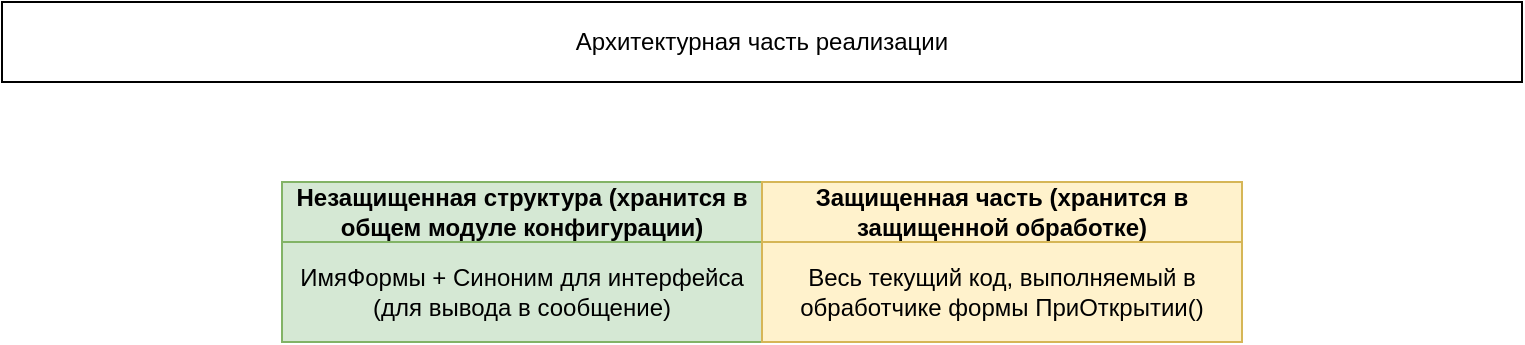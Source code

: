 <mxfile version="20.1.1" type="github" pages="2">
  <diagram id="Mf5A8baf47a3lFX-xt1y" name="Архитектурная часть">
    <mxGraphModel dx="1673" dy="925" grid="1" gridSize="10" guides="1" tooltips="1" connect="1" arrows="1" fold="1" page="1" pageScale="1" pageWidth="827" pageHeight="1169" math="0" shadow="0">
      <root>
        <mxCell id="0" />
        <mxCell id="1" parent="0" />
        <mxCell id="Lkw1FPNS6HBRP2Hc-tfF-1" value="ИмяФормы + Синоним для интерфейса (для вывода в сообщение)" style="rounded=0;whiteSpace=wrap;html=1;fillColor=#d5e8d4;strokeColor=#82b366;" vertex="1" parent="1">
          <mxGeometry x="180" y="120" width="240" height="50" as="geometry" />
        </mxCell>
        <mxCell id="Lkw1FPNS6HBRP2Hc-tfF-2" value="Весь текущий код, выполняемый в обработчике формы ПриОткрытии()" style="rounded=0;whiteSpace=wrap;html=1;fillColor=#fff2cc;strokeColor=#d6b656;" vertex="1" parent="1">
          <mxGeometry x="420" y="120" width="240" height="50" as="geometry" />
        </mxCell>
        <mxCell id="Lkw1FPNS6HBRP2Hc-tfF-7" value="Архитектурная часть реализации" style="rounded=0;whiteSpace=wrap;html=1;" vertex="1" parent="1">
          <mxGeometry x="40" width="760" height="40" as="geometry" />
        </mxCell>
        <mxCell id="Lkw1FPNS6HBRP2Hc-tfF-9" value="Незащищенная структура (хранится в общем модуле конфигурации)" style="rounded=0;whiteSpace=wrap;html=1;fillColor=#d5e8d4;strokeColor=#82b366;fontStyle=1" vertex="1" parent="1">
          <mxGeometry x="180" y="90" width="240" height="30" as="geometry" />
        </mxCell>
        <mxCell id="Lkw1FPNS6HBRP2Hc-tfF-10" value="Защищенная часть (хранится в защищенной обработке)" style="rounded=0;whiteSpace=wrap;html=1;fontStyle=1;fillColor=#fff2cc;strokeColor=#d6b656;" vertex="1" parent="1">
          <mxGeometry x="420" y="90" width="240" height="30" as="geometry" />
        </mxCell>
      </root>
    </mxGraphModel>
  </diagram>
  <diagram id="PHcCnNVj9aNwv16v9_i7" name="Логическая часть">
    <mxGraphModel dx="1422" dy="786" grid="1" gridSize="10" guides="1" tooltips="1" connect="1" arrows="1" fold="1" page="1" pageScale="1" pageWidth="827" pageHeight="1169" math="0" shadow="0">
      <root>
        <mxCell id="0" />
        <mxCell id="1" parent="0" />
        <mxCell id="vmrOqhqx_6KtgIPyzVGw-1" value="Логическая часть реализации" style="rounded=0;whiteSpace=wrap;html=1;" vertex="1" parent="1">
          <mxGeometry x="40" width="760" height="40" as="geometry" />
        </mxCell>
        <mxCell id="nCdtCIxPB1jtcD1M5P0f-1" style="edgeStyle=orthogonalEdgeStyle;rounded=0;orthogonalLoop=1;jettySize=auto;html=1;entryX=0.5;entryY=0;entryDx=0;entryDy=0;" edge="1" parent="1" source="vmrOqhqx_6KtgIPyzVGw-2" target="vmrOqhqx_6KtgIPyzVGw-13">
          <mxGeometry relative="1" as="geometry" />
        </mxCell>
        <mxCell id="vmrOqhqx_6KtgIPyzVGw-2" value="В обработчике формы ПриОткрытии() вызываем метод защищенной обработки" style="rounded=0;whiteSpace=wrap;html=1;" vertex="1" parent="1">
          <mxGeometry x="275" y="80" width="290" height="70" as="geometry" />
        </mxCell>
        <mxCell id="vmrOqhqx_6KtgIPyzVGw-3" style="edgeStyle=orthogonalEdgeStyle;rounded=0;orthogonalLoop=1;jettySize=auto;html=1;entryX=0.5;entryY=0;entryDx=0;entryDy=0;exitX=0.5;exitY=1;exitDx=0;exitDy=0;" edge="1" parent="1" source="vmrOqhqx_6KtgIPyzVGw-4" target="vmrOqhqx_6KtgIPyzVGw-12">
          <mxGeometry relative="1" as="geometry">
            <mxPoint x="205" y="690" as="targetPoint" />
          </mxGeometry>
        </mxCell>
        <mxCell id="vmrOqhqx_6KtgIPyzVGw-4" value="Исполняется текущее тело обработчика формы ПриОткрытии(), выделенное в защищенную обработку" style="rounded=0;whiteSpace=wrap;html=1;" vertex="1" parent="1">
          <mxGeometry x="105" y="470" width="200" height="100" as="geometry" />
        </mxCell>
        <mxCell id="vmrOqhqx_6KtgIPyzVGw-5" style="edgeStyle=orthogonalEdgeStyle;rounded=0;orthogonalLoop=1;jettySize=auto;html=1;entryX=0.5;entryY=0;entryDx=0;entryDy=0;" edge="1" parent="1" source="vmrOqhqx_6KtgIPyzVGw-9" target="vmrOqhqx_6KtgIPyzVGw-4">
          <mxGeometry relative="1" as="geometry">
            <mxPoint x="165" y="480" as="targetPoint" />
          </mxGeometry>
        </mxCell>
        <mxCell id="vmrOqhqx_6KtgIPyzVGw-6" value="ДА" style="edgeLabel;html=1;align=center;verticalAlign=middle;resizable=0;points=[];" vertex="1" connectable="0" parent="vmrOqhqx_6KtgIPyzVGw-5">
          <mxGeometry x="-0.232" y="1" relative="1" as="geometry">
            <mxPoint as="offset" />
          </mxGeometry>
        </mxCell>
        <mxCell id="vmrOqhqx_6KtgIPyzVGw-7" style="edgeStyle=orthogonalEdgeStyle;rounded=0;orthogonalLoop=1;jettySize=auto;html=1;entryX=0.5;entryY=0;entryDx=0;entryDy=0;" edge="1" parent="1" source="vmrOqhqx_6KtgIPyzVGw-9" target="vmrOqhqx_6KtgIPyzVGw-11">
          <mxGeometry relative="1" as="geometry">
            <mxPoint x="655" y="480" as="targetPoint" />
          </mxGeometry>
        </mxCell>
        <mxCell id="vmrOqhqx_6KtgIPyzVGw-8" value="НЕТ" style="edgeLabel;html=1;align=center;verticalAlign=middle;resizable=0;points=[];" vertex="1" connectable="0" parent="vmrOqhqx_6KtgIPyzVGw-7">
          <mxGeometry x="-0.317" y="-2" relative="1" as="geometry">
            <mxPoint as="offset" />
          </mxGeometry>
        </mxCell>
        <mxCell id="vmrOqhqx_6KtgIPyzVGw-9" value="Лицензия по ключу подсистемы доступна" style="shape=rhombus;perimeter=rhombusPerimeter;whiteSpace=wrap;html=1;align=center;fillColor=#dae8fc;strokeColor=#6c8ebf;" vertex="1" parent="1">
          <mxGeometry x="320" y="330" width="200" height="130" as="geometry" />
        </mxCell>
        <mxCell id="vmrOqhqx_6KtgIPyzVGw-10" style="edgeStyle=orthogonalEdgeStyle;rounded=0;orthogonalLoop=1;jettySize=auto;html=1;entryX=0.5;entryY=0;entryDx=0;entryDy=0;exitX=0.5;exitY=1;exitDx=0;exitDy=0;" edge="1" parent="1" source="vmrOqhqx_6KtgIPyzVGw-11" target="vmrOqhqx_6KtgIPyzVGw-12">
          <mxGeometry relative="1" as="geometry" />
        </mxCell>
        <mxCell id="vmrOqhqx_6KtgIPyzVGw-11" value="Отображается сообщение о невозможности открытия формы" style="rounded=0;whiteSpace=wrap;html=1;" vertex="1" parent="1">
          <mxGeometry x="535" y="470" width="200" height="100" as="geometry" />
        </mxCell>
        <mxCell id="vmrOqhqx_6KtgIPyzVGw-12" value="Завершена работа метода.&lt;br&gt;&lt;br&gt;Продолжение исполнения обработчика формы ПриОткрытии()" style="rounded=0;whiteSpace=wrap;html=1;fillColor=#d5e8d4;strokeColor=#82b366;" vertex="1" parent="1">
          <mxGeometry x="312" y="730" width="216" height="90" as="geometry" />
        </mxCell>
        <mxCell id="nCdtCIxPB1jtcD1M5P0f-2" style="edgeStyle=orthogonalEdgeStyle;rounded=0;orthogonalLoop=1;jettySize=auto;html=1;entryX=0.5;entryY=0;entryDx=0;entryDy=0;" edge="1" parent="1" source="vmrOqhqx_6KtgIPyzVGw-13" target="vmrOqhqx_6KtgIPyzVGw-9">
          <mxGeometry relative="1" as="geometry" />
        </mxCell>
        <mxCell id="vmrOqhqx_6KtgIPyzVGw-13" value="Начало метода ДоступностьПодсистемыИзФормыПриОткрытии()" style="rounded=0;whiteSpace=wrap;html=1;fillColor=#fff2cc;strokeColor=#d6b656;" vertex="1" parent="1">
          <mxGeometry x="260" y="200" width="320" height="60" as="geometry" />
        </mxCell>
      </root>
    </mxGraphModel>
  </diagram>
</mxfile>
